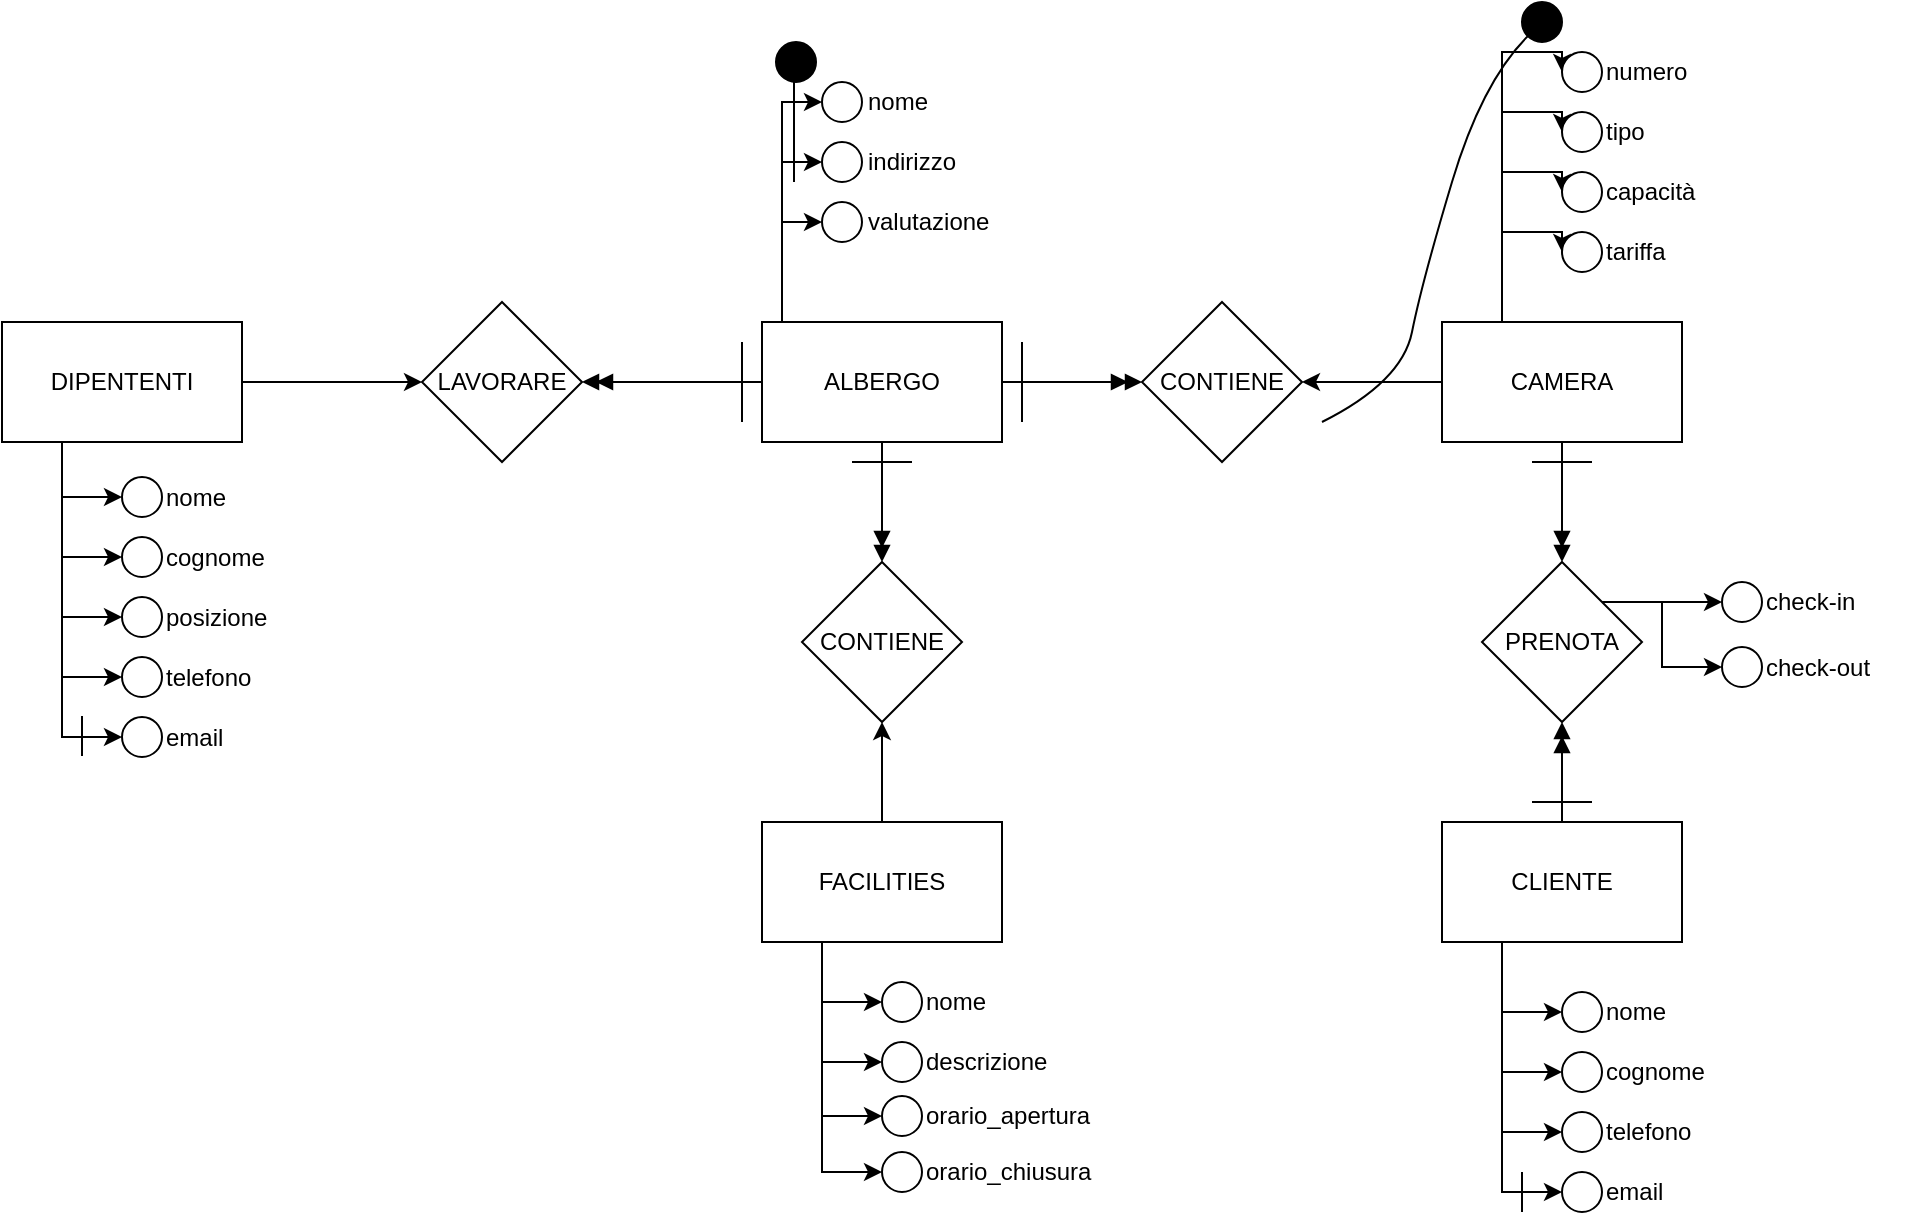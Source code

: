 <mxfile version="24.0.4" type="device">
  <diagram name="Pagina-1" id="lk-OH2nAd6VcckS-gfQF">
    <mxGraphModel dx="2427" dy="967" grid="1" gridSize="10" guides="1" tooltips="1" connect="1" arrows="1" fold="1" page="1" pageScale="1" pageWidth="827" pageHeight="1169" math="0" shadow="0">
      <root>
        <mxCell id="0" />
        <mxCell id="1" parent="0" />
        <mxCell id="M5AuZvBzM9_U9Xt27ztr-15" style="edgeStyle=orthogonalEdgeStyle;rounded=0;orthogonalLoop=1;jettySize=auto;html=1;exitX=0;exitY=0.5;exitDx=0;exitDy=0;entryX=1;entryY=0.5;entryDx=0;entryDy=0;" parent="1" source="M5AuZvBzM9_U9Xt27ztr-2" target="M5AuZvBzM9_U9Xt27ztr-11" edge="1">
          <mxGeometry relative="1" as="geometry" />
        </mxCell>
        <mxCell id="M5AuZvBzM9_U9Xt27ztr-26" style="edgeStyle=orthogonalEdgeStyle;rounded=0;orthogonalLoop=1;jettySize=auto;html=1;exitX=0.5;exitY=1;exitDx=0;exitDy=0;entryX=0.5;entryY=0;entryDx=0;entryDy=0;endArrow=doubleBlock;endFill=1;" parent="1" source="M5AuZvBzM9_U9Xt27ztr-2" target="M5AuZvBzM9_U9Xt27ztr-7" edge="1">
          <mxGeometry relative="1" as="geometry" />
        </mxCell>
        <mxCell id="M5AuZvBzM9_U9Xt27ztr-47" style="edgeStyle=orthogonalEdgeStyle;rounded=0;orthogonalLoop=1;jettySize=auto;html=1;exitX=0.25;exitY=0;exitDx=0;exitDy=0;entryX=0;entryY=0.5;entryDx=0;entryDy=0;" parent="1" source="M5AuZvBzM9_U9Xt27ztr-2" target="M5AuZvBzM9_U9Xt27ztr-41" edge="1">
          <mxGeometry relative="1" as="geometry">
            <Array as="points">
              <mxPoint x="240" y="125" />
            </Array>
          </mxGeometry>
        </mxCell>
        <mxCell id="M5AuZvBzM9_U9Xt27ztr-48" style="edgeStyle=orthogonalEdgeStyle;rounded=0;orthogonalLoop=1;jettySize=auto;html=1;exitX=0.25;exitY=0;exitDx=0;exitDy=0;entryX=0;entryY=0.5;entryDx=0;entryDy=0;" parent="1" source="M5AuZvBzM9_U9Xt27ztr-2" target="M5AuZvBzM9_U9Xt27ztr-40" edge="1">
          <mxGeometry relative="1" as="geometry">
            <Array as="points">
              <mxPoint x="240" y="95" />
            </Array>
          </mxGeometry>
        </mxCell>
        <mxCell id="M5AuZvBzM9_U9Xt27ztr-49" style="edgeStyle=orthogonalEdgeStyle;rounded=0;orthogonalLoop=1;jettySize=auto;html=1;exitX=0.25;exitY=0;exitDx=0;exitDy=0;entryX=0;entryY=0.5;entryDx=0;entryDy=0;" parent="1" source="M5AuZvBzM9_U9Xt27ztr-2" target="M5AuZvBzM9_U9Xt27ztr-39" edge="1">
          <mxGeometry relative="1" as="geometry">
            <Array as="points">
              <mxPoint x="240" y="65" />
            </Array>
          </mxGeometry>
        </mxCell>
        <mxCell id="M5AuZvBzM9_U9Xt27ztr-50" style="edgeStyle=orthogonalEdgeStyle;rounded=0;orthogonalLoop=1;jettySize=auto;html=1;exitX=0.25;exitY=0;exitDx=0;exitDy=0;entryX=0;entryY=0.5;entryDx=0;entryDy=0;" parent="1" source="M5AuZvBzM9_U9Xt27ztr-2" target="M5AuZvBzM9_U9Xt27ztr-45" edge="1">
          <mxGeometry relative="1" as="geometry">
            <Array as="points">
              <mxPoint x="240" y="35" />
            </Array>
          </mxGeometry>
        </mxCell>
        <mxCell id="M5AuZvBzM9_U9Xt27ztr-2" value="CAMERA" style="rounded=0;whiteSpace=wrap;html=1;" parent="1" vertex="1">
          <mxGeometry x="210" y="170" width="120" height="60" as="geometry" />
        </mxCell>
        <mxCell id="M5AuZvBzM9_U9Xt27ztr-27" style="edgeStyle=orthogonalEdgeStyle;rounded=0;orthogonalLoop=1;jettySize=auto;html=1;exitX=0.5;exitY=0;exitDx=0;exitDy=0;entryX=0.5;entryY=1;entryDx=0;entryDy=0;endArrow=doubleBlock;endFill=1;" parent="1" source="M5AuZvBzM9_U9Xt27ztr-4" target="M5AuZvBzM9_U9Xt27ztr-7" edge="1">
          <mxGeometry relative="1" as="geometry" />
        </mxCell>
        <mxCell id="M5AuZvBzM9_U9Xt27ztr-65" style="edgeStyle=orthogonalEdgeStyle;rounded=0;orthogonalLoop=1;jettySize=auto;html=1;exitX=0.25;exitY=1;exitDx=0;exitDy=0;entryX=0;entryY=0.5;entryDx=0;entryDy=0;" parent="1" source="M5AuZvBzM9_U9Xt27ztr-4" target="M5AuZvBzM9_U9Xt27ztr-61" edge="1">
          <mxGeometry relative="1" as="geometry" />
        </mxCell>
        <mxCell id="M5AuZvBzM9_U9Xt27ztr-66" style="edgeStyle=orthogonalEdgeStyle;rounded=0;orthogonalLoop=1;jettySize=auto;html=1;exitX=0.25;exitY=1;exitDx=0;exitDy=0;entryX=0;entryY=0.5;entryDx=0;entryDy=0;" parent="1" source="M5AuZvBzM9_U9Xt27ztr-4" target="M5AuZvBzM9_U9Xt27ztr-57" edge="1">
          <mxGeometry relative="1" as="geometry" />
        </mxCell>
        <mxCell id="M5AuZvBzM9_U9Xt27ztr-67" style="edgeStyle=orthogonalEdgeStyle;rounded=0;orthogonalLoop=1;jettySize=auto;html=1;exitX=0.25;exitY=1;exitDx=0;exitDy=0;entryX=0;entryY=0.5;entryDx=0;entryDy=0;" parent="1" source="M5AuZvBzM9_U9Xt27ztr-4" target="M5AuZvBzM9_U9Xt27ztr-58" edge="1">
          <mxGeometry relative="1" as="geometry" />
        </mxCell>
        <mxCell id="M5AuZvBzM9_U9Xt27ztr-68" style="edgeStyle=orthogonalEdgeStyle;rounded=0;orthogonalLoop=1;jettySize=auto;html=1;exitX=0.25;exitY=1;exitDx=0;exitDy=0;entryX=0;entryY=0.5;entryDx=0;entryDy=0;" parent="1" source="M5AuZvBzM9_U9Xt27ztr-4" target="M5AuZvBzM9_U9Xt27ztr-63" edge="1">
          <mxGeometry relative="1" as="geometry" />
        </mxCell>
        <mxCell id="M5AuZvBzM9_U9Xt27ztr-4" value="CLIENTE" style="rounded=0;whiteSpace=wrap;html=1;" parent="1" vertex="1">
          <mxGeometry x="210" y="420" width="120" height="60" as="geometry" />
        </mxCell>
        <mxCell id="M5AuZvBzM9_U9Xt27ztr-25" style="edgeStyle=orthogonalEdgeStyle;rounded=0;orthogonalLoop=1;jettySize=auto;html=1;exitX=0.5;exitY=0;exitDx=0;exitDy=0;entryX=0.5;entryY=1;entryDx=0;entryDy=0;" parent="1" source="M5AuZvBzM9_U9Xt27ztr-5" target="M5AuZvBzM9_U9Xt27ztr-18" edge="1">
          <mxGeometry relative="1" as="geometry" />
        </mxCell>
        <mxCell id="M5AuZvBzM9_U9Xt27ztr-90" style="edgeStyle=orthogonalEdgeStyle;rounded=0;orthogonalLoop=1;jettySize=auto;html=1;exitX=0.25;exitY=1;exitDx=0;exitDy=0;entryX=0;entryY=0.5;entryDx=0;entryDy=0;" parent="1" source="M5AuZvBzM9_U9Xt27ztr-5" target="M5AuZvBzM9_U9Xt27ztr-84" edge="1">
          <mxGeometry relative="1" as="geometry" />
        </mxCell>
        <mxCell id="M5AuZvBzM9_U9Xt27ztr-91" style="edgeStyle=orthogonalEdgeStyle;rounded=0;orthogonalLoop=1;jettySize=auto;html=1;exitX=0.25;exitY=1;exitDx=0;exitDy=0;entryX=0;entryY=0.5;entryDx=0;entryDy=0;" parent="1" source="M5AuZvBzM9_U9Xt27ztr-5" target="M5AuZvBzM9_U9Xt27ztr-85" edge="1">
          <mxGeometry relative="1" as="geometry" />
        </mxCell>
        <mxCell id="M5AuZvBzM9_U9Xt27ztr-92" style="edgeStyle=orthogonalEdgeStyle;rounded=0;orthogonalLoop=1;jettySize=auto;html=1;exitX=0.25;exitY=1;exitDx=0;exitDy=0;entryX=0;entryY=0.5;entryDx=0;entryDy=0;" parent="1" source="M5AuZvBzM9_U9Xt27ztr-5" target="M5AuZvBzM9_U9Xt27ztr-88" edge="1">
          <mxGeometry relative="1" as="geometry" />
        </mxCell>
        <mxCell id="M5AuZvBzM9_U9Xt27ztr-95" style="edgeStyle=orthogonalEdgeStyle;rounded=0;orthogonalLoop=1;jettySize=auto;html=1;exitX=0.25;exitY=1;exitDx=0;exitDy=0;entryX=0;entryY=0.5;entryDx=0;entryDy=0;" parent="1" source="M5AuZvBzM9_U9Xt27ztr-5" target="M5AuZvBzM9_U9Xt27ztr-93" edge="1">
          <mxGeometry relative="1" as="geometry" />
        </mxCell>
        <mxCell id="M5AuZvBzM9_U9Xt27ztr-5" value="FACILITIES" style="rounded=0;whiteSpace=wrap;html=1;" parent="1" vertex="1">
          <mxGeometry x="-130" y="420" width="120" height="60" as="geometry" />
        </mxCell>
        <mxCell id="M5AuZvBzM9_U9Xt27ztr-14" style="edgeStyle=orthogonalEdgeStyle;rounded=0;orthogonalLoop=1;jettySize=auto;html=1;exitX=1;exitY=0.5;exitDx=0;exitDy=0;entryX=0;entryY=0.5;entryDx=0;entryDy=0;endArrow=doubleBlock;endFill=1;" parent="1" source="M5AuZvBzM9_U9Xt27ztr-6" target="M5AuZvBzM9_U9Xt27ztr-11" edge="1">
          <mxGeometry relative="1" as="geometry" />
        </mxCell>
        <mxCell id="M5AuZvBzM9_U9Xt27ztr-20" style="edgeStyle=orthogonalEdgeStyle;rounded=0;orthogonalLoop=1;jettySize=auto;html=1;exitX=0;exitY=0.5;exitDx=0;exitDy=0;entryX=1;entryY=0.5;entryDx=0;entryDy=0;endArrow=doubleBlock;endFill=1;" parent="1" source="M5AuZvBzM9_U9Xt27ztr-6" target="M5AuZvBzM9_U9Xt27ztr-19" edge="1">
          <mxGeometry relative="1" as="geometry" />
        </mxCell>
        <mxCell id="M5AuZvBzM9_U9Xt27ztr-23" style="edgeStyle=orthogonalEdgeStyle;rounded=0;orthogonalLoop=1;jettySize=auto;html=1;exitX=0.5;exitY=1;exitDx=0;exitDy=0;entryX=0.5;entryY=0;entryDx=0;entryDy=0;endArrow=doubleBlock;endFill=1;" parent="1" source="M5AuZvBzM9_U9Xt27ztr-6" target="M5AuZvBzM9_U9Xt27ztr-18" edge="1">
          <mxGeometry relative="1" as="geometry" />
        </mxCell>
        <mxCell id="M5AuZvBzM9_U9Xt27ztr-33" style="edgeStyle=orthogonalEdgeStyle;rounded=0;orthogonalLoop=1;jettySize=auto;html=1;exitX=0.25;exitY=0;exitDx=0;exitDy=0;entryX=0;entryY=0.5;entryDx=0;entryDy=0;" parent="1" source="M5AuZvBzM9_U9Xt27ztr-6" target="M5AuZvBzM9_U9Xt27ztr-32" edge="1">
          <mxGeometry relative="1" as="geometry">
            <Array as="points">
              <mxPoint x="-120" y="170" />
              <mxPoint x="-120" y="120" />
            </Array>
          </mxGeometry>
        </mxCell>
        <mxCell id="M5AuZvBzM9_U9Xt27ztr-34" style="edgeStyle=orthogonalEdgeStyle;rounded=0;orthogonalLoop=1;jettySize=auto;html=1;exitX=0.25;exitY=0;exitDx=0;exitDy=0;entryX=0;entryY=0.5;entryDx=0;entryDy=0;" parent="1" source="M5AuZvBzM9_U9Xt27ztr-6" target="M5AuZvBzM9_U9Xt27ztr-31" edge="1">
          <mxGeometry relative="1" as="geometry">
            <Array as="points">
              <mxPoint x="-120" y="170" />
              <mxPoint x="-120" y="90" />
            </Array>
          </mxGeometry>
        </mxCell>
        <mxCell id="M5AuZvBzM9_U9Xt27ztr-35" style="edgeStyle=orthogonalEdgeStyle;rounded=0;orthogonalLoop=1;jettySize=auto;html=1;exitX=0.25;exitY=0;exitDx=0;exitDy=0;entryX=0;entryY=0.5;entryDx=0;entryDy=0;" parent="1" source="M5AuZvBzM9_U9Xt27ztr-6" target="M5AuZvBzM9_U9Xt27ztr-30" edge="1">
          <mxGeometry relative="1" as="geometry">
            <Array as="points">
              <mxPoint x="-120" y="170" />
              <mxPoint x="-120" y="60" />
            </Array>
          </mxGeometry>
        </mxCell>
        <mxCell id="M5AuZvBzM9_U9Xt27ztr-6" value="ALBERGO" style="rounded=0;whiteSpace=wrap;html=1;" parent="1" vertex="1">
          <mxGeometry x="-130" y="170" width="120" height="60" as="geometry" />
        </mxCell>
        <mxCell id="M5AuZvBzM9_U9Xt27ztr-54" style="edgeStyle=orthogonalEdgeStyle;rounded=0;orthogonalLoop=1;jettySize=auto;html=1;exitX=1;exitY=0;exitDx=0;exitDy=0;entryX=0;entryY=0.5;entryDx=0;entryDy=0;" parent="1" source="M5AuZvBzM9_U9Xt27ztr-7" target="M5AuZvBzM9_U9Xt27ztr-51" edge="1">
          <mxGeometry relative="1" as="geometry">
            <Array as="points">
              <mxPoint x="340" y="310" />
              <mxPoint x="340" y="310" />
            </Array>
          </mxGeometry>
        </mxCell>
        <mxCell id="M5AuZvBzM9_U9Xt27ztr-55" style="edgeStyle=orthogonalEdgeStyle;rounded=0;orthogonalLoop=1;jettySize=auto;html=1;exitX=1;exitY=0;exitDx=0;exitDy=0;entryX=0;entryY=0.5;entryDx=0;entryDy=0;" parent="1" source="M5AuZvBzM9_U9Xt27ztr-7" target="M5AuZvBzM9_U9Xt27ztr-52" edge="1">
          <mxGeometry relative="1" as="geometry">
            <Array as="points">
              <mxPoint x="320" y="310" />
              <mxPoint x="320" y="342" />
            </Array>
          </mxGeometry>
        </mxCell>
        <mxCell id="M5AuZvBzM9_U9Xt27ztr-7" value="PRENOTA" style="rhombus;whiteSpace=wrap;html=1;" parent="1" vertex="1">
          <mxGeometry x="230" y="290" width="80" height="80" as="geometry" />
        </mxCell>
        <mxCell id="M5AuZvBzM9_U9Xt27ztr-11" value="CONTIENE" style="rhombus;whiteSpace=wrap;html=1;" parent="1" vertex="1">
          <mxGeometry x="60" y="160" width="80" height="80" as="geometry" />
        </mxCell>
        <mxCell id="M5AuZvBzM9_U9Xt27ztr-16" value="" style="endArrow=none;html=1;rounded=0;" parent="1" edge="1">
          <mxGeometry width="50" height="50" relative="1" as="geometry">
            <mxPoint y="220" as="sourcePoint" />
            <mxPoint y="180" as="targetPoint" />
          </mxGeometry>
        </mxCell>
        <mxCell id="M5AuZvBzM9_U9Xt27ztr-21" style="edgeStyle=orthogonalEdgeStyle;rounded=0;orthogonalLoop=1;jettySize=auto;html=1;exitX=1;exitY=0.5;exitDx=0;exitDy=0;entryX=0;entryY=0.5;entryDx=0;entryDy=0;" parent="1" source="M5AuZvBzM9_U9Xt27ztr-17" target="M5AuZvBzM9_U9Xt27ztr-19" edge="1">
          <mxGeometry relative="1" as="geometry" />
        </mxCell>
        <mxCell id="M5AuZvBzM9_U9Xt27ztr-75" style="edgeStyle=orthogonalEdgeStyle;rounded=0;orthogonalLoop=1;jettySize=auto;html=1;exitX=0.25;exitY=1;exitDx=0;exitDy=0;entryX=0;entryY=0.5;entryDx=0;entryDy=0;" parent="1" source="M5AuZvBzM9_U9Xt27ztr-17" target="M5AuZvBzM9_U9Xt27ztr-69" edge="1">
          <mxGeometry relative="1" as="geometry" />
        </mxCell>
        <mxCell id="M5AuZvBzM9_U9Xt27ztr-76" style="edgeStyle=orthogonalEdgeStyle;rounded=0;orthogonalLoop=1;jettySize=auto;html=1;exitX=0.25;exitY=1;exitDx=0;exitDy=0;entryX=0;entryY=0.5;entryDx=0;entryDy=0;" parent="1" source="M5AuZvBzM9_U9Xt27ztr-17" target="M5AuZvBzM9_U9Xt27ztr-70" edge="1">
          <mxGeometry relative="1" as="geometry" />
        </mxCell>
        <mxCell id="M5AuZvBzM9_U9Xt27ztr-77" style="edgeStyle=orthogonalEdgeStyle;rounded=0;orthogonalLoop=1;jettySize=auto;html=1;exitX=0.25;exitY=1;exitDx=0;exitDy=0;entryX=0;entryY=0.5;entryDx=0;entryDy=0;" parent="1" source="M5AuZvBzM9_U9Xt27ztr-17" target="M5AuZvBzM9_U9Xt27ztr-73" edge="1">
          <mxGeometry relative="1" as="geometry" />
        </mxCell>
        <mxCell id="M5AuZvBzM9_U9Xt27ztr-82" style="edgeStyle=orthogonalEdgeStyle;rounded=0;orthogonalLoop=1;jettySize=auto;html=1;exitX=0.25;exitY=1;exitDx=0;exitDy=0;entryX=0;entryY=0.5;entryDx=0;entryDy=0;" parent="1" source="M5AuZvBzM9_U9Xt27ztr-17" target="M5AuZvBzM9_U9Xt27ztr-78" edge="1">
          <mxGeometry relative="1" as="geometry" />
        </mxCell>
        <mxCell id="M5AuZvBzM9_U9Xt27ztr-83" style="edgeStyle=orthogonalEdgeStyle;rounded=0;orthogonalLoop=1;jettySize=auto;html=1;exitX=0.25;exitY=1;exitDx=0;exitDy=0;entryX=0;entryY=0.5;entryDx=0;entryDy=0;" parent="1" source="M5AuZvBzM9_U9Xt27ztr-17" target="M5AuZvBzM9_U9Xt27ztr-80" edge="1">
          <mxGeometry relative="1" as="geometry" />
        </mxCell>
        <mxCell id="M5AuZvBzM9_U9Xt27ztr-17" value="DIPENTENTI" style="rounded=0;whiteSpace=wrap;html=1;" parent="1" vertex="1">
          <mxGeometry x="-510" y="170" width="120" height="60" as="geometry" />
        </mxCell>
        <mxCell id="M5AuZvBzM9_U9Xt27ztr-18" value="CONTIENE" style="rhombus;whiteSpace=wrap;html=1;" parent="1" vertex="1">
          <mxGeometry x="-110" y="290" width="80" height="80" as="geometry" />
        </mxCell>
        <mxCell id="M5AuZvBzM9_U9Xt27ztr-19" value="LAVORARE" style="rhombus;whiteSpace=wrap;html=1;" parent="1" vertex="1">
          <mxGeometry x="-300" y="160" width="80" height="80" as="geometry" />
        </mxCell>
        <mxCell id="M5AuZvBzM9_U9Xt27ztr-22" value="" style="endArrow=none;html=1;rounded=0;" parent="1" edge="1">
          <mxGeometry width="50" height="50" relative="1" as="geometry">
            <mxPoint x="-140" y="220" as="sourcePoint" />
            <mxPoint x="-140" y="180" as="targetPoint" />
          </mxGeometry>
        </mxCell>
        <mxCell id="M5AuZvBzM9_U9Xt27ztr-24" value="" style="endArrow=none;html=1;rounded=0;" parent="1" edge="1">
          <mxGeometry width="50" height="50" relative="1" as="geometry">
            <mxPoint x="-55" y="240" as="sourcePoint" />
            <mxPoint x="-85" y="240" as="targetPoint" />
          </mxGeometry>
        </mxCell>
        <mxCell id="M5AuZvBzM9_U9Xt27ztr-28" value="" style="endArrow=none;html=1;rounded=0;" parent="1" edge="1">
          <mxGeometry width="50" height="50" relative="1" as="geometry">
            <mxPoint x="285" y="410" as="sourcePoint" />
            <mxPoint x="255" y="410" as="targetPoint" />
          </mxGeometry>
        </mxCell>
        <mxCell id="M5AuZvBzM9_U9Xt27ztr-29" value="" style="endArrow=none;html=1;rounded=0;" parent="1" edge="1">
          <mxGeometry width="50" height="50" relative="1" as="geometry">
            <mxPoint x="285" y="240" as="sourcePoint" />
            <mxPoint x="255" y="240" as="targetPoint" />
          </mxGeometry>
        </mxCell>
        <mxCell id="M5AuZvBzM9_U9Xt27ztr-30" value="" style="ellipse;whiteSpace=wrap;html=1;aspect=fixed;" parent="1" vertex="1">
          <mxGeometry x="-100" y="50" width="20" height="20" as="geometry" />
        </mxCell>
        <mxCell id="M5AuZvBzM9_U9Xt27ztr-31" value="" style="ellipse;whiteSpace=wrap;html=1;aspect=fixed;" parent="1" vertex="1">
          <mxGeometry x="-100" y="80" width="20" height="20" as="geometry" />
        </mxCell>
        <mxCell id="M5AuZvBzM9_U9Xt27ztr-32" value="" style="ellipse;whiteSpace=wrap;html=1;aspect=fixed;" parent="1" vertex="1">
          <mxGeometry x="-100" y="110" width="20" height="20" as="geometry" />
        </mxCell>
        <mxCell id="M5AuZvBzM9_U9Xt27ztr-36" value="nome" style="text;html=1;align=left;verticalAlign=middle;resizable=0;points=[];autosize=1;strokeColor=none;fillColor=none;" parent="1" vertex="1">
          <mxGeometry x="-79" y="45" width="50" height="30" as="geometry" />
        </mxCell>
        <mxCell id="M5AuZvBzM9_U9Xt27ztr-37" value="indirizzo&lt;span style=&quot;color: rgba(0, 0, 0, 0); font-family: monospace; font-size: 0px;&quot;&gt;%3CmxGraphModel%3E%3Croot%3E%3CmxCell%20id%3D%220%22%2F%3E%3CmxCell%20id%3D%221%22%20parent%3D%220%22%2F%3E%3CmxCell%20id%3D%222%22%20value%3D%22nome%22%20style%3D%22text%3Bhtml%3D1%3Balign%3Dleft%3BverticalAlign%3Dmiddle%3Bresizable%3D0%3Bpoints%3D%5B%5D%3Bautosize%3D1%3BstrokeColor%3Dnone%3BfillColor%3Dnone%3B%22%20vertex%3D%221%22%20parent%3D%221%22%3E%3CmxGeometry%20x%3D%22-70%22%20y%3D%2245%22%20width%3D%2250%22%20height%3D%2230%22%20as%3D%22geometry%22%2F%3E%3C%2FmxCell%3E%3C%2Froot%3E%3C%2FmxGraphModel%3E&lt;/span&gt;" style="text;html=1;align=left;verticalAlign=middle;resizable=0;points=[];autosize=1;strokeColor=none;fillColor=none;" parent="1" vertex="1">
          <mxGeometry x="-79" y="75" width="70" height="30" as="geometry" />
        </mxCell>
        <mxCell id="M5AuZvBzM9_U9Xt27ztr-38" value="valutazione" style="text;html=1;align=left;verticalAlign=middle;resizable=0;points=[];autosize=1;strokeColor=none;fillColor=none;" parent="1" vertex="1">
          <mxGeometry x="-79" y="105" width="80" height="30" as="geometry" />
        </mxCell>
        <mxCell id="M5AuZvBzM9_U9Xt27ztr-39" value="" style="ellipse;whiteSpace=wrap;html=1;aspect=fixed;" parent="1" vertex="1">
          <mxGeometry x="270" y="65" width="20" height="20" as="geometry" />
        </mxCell>
        <mxCell id="M5AuZvBzM9_U9Xt27ztr-40" value="" style="ellipse;whiteSpace=wrap;html=1;aspect=fixed;" parent="1" vertex="1">
          <mxGeometry x="270" y="95" width="20" height="20" as="geometry" />
        </mxCell>
        <mxCell id="M5AuZvBzM9_U9Xt27ztr-41" value="" style="ellipse;whiteSpace=wrap;html=1;aspect=fixed;" parent="1" vertex="1">
          <mxGeometry x="270" y="125" width="20" height="20" as="geometry" />
        </mxCell>
        <mxCell id="M5AuZvBzM9_U9Xt27ztr-42" value="tipo" style="text;html=1;align=left;verticalAlign=middle;resizable=0;points=[];autosize=1;strokeColor=none;fillColor=none;" parent="1" vertex="1">
          <mxGeometry x="290" y="60" width="40" height="30" as="geometry" />
        </mxCell>
        <mxCell id="M5AuZvBzM9_U9Xt27ztr-43" value="capacità" style="text;html=1;align=left;verticalAlign=middle;resizable=0;points=[];autosize=1;strokeColor=none;fillColor=none;" parent="1" vertex="1">
          <mxGeometry x="290" y="90" width="70" height="30" as="geometry" />
        </mxCell>
        <mxCell id="M5AuZvBzM9_U9Xt27ztr-44" value="tariffa" style="text;html=1;align=left;verticalAlign=middle;resizable=0;points=[];autosize=1;strokeColor=none;fillColor=none;" parent="1" vertex="1">
          <mxGeometry x="290" y="120" width="50" height="30" as="geometry" />
        </mxCell>
        <mxCell id="M5AuZvBzM9_U9Xt27ztr-45" value="" style="ellipse;whiteSpace=wrap;html=1;aspect=fixed;" parent="1" vertex="1">
          <mxGeometry x="270" y="35" width="20" height="20" as="geometry" />
        </mxCell>
        <mxCell id="M5AuZvBzM9_U9Xt27ztr-46" value="numero" style="text;html=1;align=left;verticalAlign=middle;resizable=0;points=[];autosize=1;strokeColor=none;fillColor=none;" parent="1" vertex="1">
          <mxGeometry x="290" y="30" width="60" height="30" as="geometry" />
        </mxCell>
        <mxCell id="M5AuZvBzM9_U9Xt27ztr-51" value="" style="ellipse;whiteSpace=wrap;html=1;aspect=fixed;" parent="1" vertex="1">
          <mxGeometry x="350" y="300" width="20" height="20" as="geometry" />
        </mxCell>
        <mxCell id="M5AuZvBzM9_U9Xt27ztr-52" value="" style="ellipse;whiteSpace=wrap;html=1;aspect=fixed;" parent="1" vertex="1">
          <mxGeometry x="350" y="332.5" width="20" height="20" as="geometry" />
        </mxCell>
        <mxCell id="M5AuZvBzM9_U9Xt27ztr-53" value="check-out" style="text;html=1;align=left;verticalAlign=middle;resizable=0;points=[];autosize=1;strokeColor=none;fillColor=none;" parent="1" vertex="1">
          <mxGeometry x="370" y="327.5" width="80" height="30" as="geometry" />
        </mxCell>
        <mxCell id="M5AuZvBzM9_U9Xt27ztr-56" value="check-in" style="text;html=1;align=left;verticalAlign=middle;resizable=0;points=[];autosize=1;strokeColor=none;fillColor=none;" parent="1" vertex="1">
          <mxGeometry x="370" y="295" width="70" height="30" as="geometry" />
        </mxCell>
        <mxCell id="M5AuZvBzM9_U9Xt27ztr-57" value="" style="ellipse;whiteSpace=wrap;html=1;aspect=fixed;" parent="1" vertex="1">
          <mxGeometry x="270" y="535" width="20" height="20" as="geometry" />
        </mxCell>
        <mxCell id="M5AuZvBzM9_U9Xt27ztr-58" value="" style="ellipse;whiteSpace=wrap;html=1;aspect=fixed;" parent="1" vertex="1">
          <mxGeometry x="270" y="565" width="20" height="20" as="geometry" />
        </mxCell>
        <mxCell id="M5AuZvBzM9_U9Xt27ztr-59" value="cognome" style="text;html=1;align=left;verticalAlign=middle;resizable=0;points=[];autosize=1;strokeColor=none;fillColor=none;" parent="1" vertex="1">
          <mxGeometry x="290" y="530" width="70" height="30" as="geometry" />
        </mxCell>
        <mxCell id="M5AuZvBzM9_U9Xt27ztr-60" value="telefono" style="text;html=1;align=left;verticalAlign=middle;resizable=0;points=[];autosize=1;strokeColor=none;fillColor=none;" parent="1" vertex="1">
          <mxGeometry x="290" y="560" width="70" height="30" as="geometry" />
        </mxCell>
        <mxCell id="M5AuZvBzM9_U9Xt27ztr-61" value="" style="ellipse;whiteSpace=wrap;html=1;aspect=fixed;" parent="1" vertex="1">
          <mxGeometry x="270" y="505" width="20" height="20" as="geometry" />
        </mxCell>
        <mxCell id="M5AuZvBzM9_U9Xt27ztr-62" value="nome" style="text;html=1;align=left;verticalAlign=middle;resizable=0;points=[];autosize=1;strokeColor=none;fillColor=none;" parent="1" vertex="1">
          <mxGeometry x="290" y="500" width="50" height="30" as="geometry" />
        </mxCell>
        <mxCell id="M5AuZvBzM9_U9Xt27ztr-63" value="" style="ellipse;whiteSpace=wrap;html=1;aspect=fixed;" parent="1" vertex="1">
          <mxGeometry x="270" y="595" width="20" height="20" as="geometry" />
        </mxCell>
        <mxCell id="M5AuZvBzM9_U9Xt27ztr-64" value="email" style="text;html=1;align=left;verticalAlign=middle;resizable=0;points=[];autosize=1;strokeColor=none;fillColor=none;" parent="1" vertex="1">
          <mxGeometry x="290" y="590" width="50" height="30" as="geometry" />
        </mxCell>
        <mxCell id="M5AuZvBzM9_U9Xt27ztr-69" value="" style="ellipse;whiteSpace=wrap;html=1;aspect=fixed;" parent="1" vertex="1">
          <mxGeometry x="-450" y="247.5" width="20" height="20" as="geometry" />
        </mxCell>
        <mxCell id="M5AuZvBzM9_U9Xt27ztr-70" value="" style="ellipse;whiteSpace=wrap;html=1;aspect=fixed;" parent="1" vertex="1">
          <mxGeometry x="-450" y="277.5" width="20" height="20" as="geometry" />
        </mxCell>
        <mxCell id="M5AuZvBzM9_U9Xt27ztr-71" value="nome" style="text;html=1;align=left;verticalAlign=middle;resizable=0;points=[];autosize=1;strokeColor=none;fillColor=none;" parent="1" vertex="1">
          <mxGeometry x="-430" y="242.5" width="50" height="30" as="geometry" />
        </mxCell>
        <mxCell id="M5AuZvBzM9_U9Xt27ztr-72" value="cognome" style="text;html=1;align=left;verticalAlign=middle;resizable=0;points=[];autosize=1;strokeColor=none;fillColor=none;" parent="1" vertex="1">
          <mxGeometry x="-430" y="272.5" width="70" height="30" as="geometry" />
        </mxCell>
        <mxCell id="M5AuZvBzM9_U9Xt27ztr-73" value="" style="ellipse;whiteSpace=wrap;html=1;aspect=fixed;" parent="1" vertex="1">
          <mxGeometry x="-450" y="307.5" width="20" height="20" as="geometry" />
        </mxCell>
        <mxCell id="M5AuZvBzM9_U9Xt27ztr-74" value="posizione" style="text;html=1;align=left;verticalAlign=middle;resizable=0;points=[];autosize=1;strokeColor=none;fillColor=none;" parent="1" vertex="1">
          <mxGeometry x="-430" y="302.5" width="70" height="30" as="geometry" />
        </mxCell>
        <mxCell id="M5AuZvBzM9_U9Xt27ztr-78" value="" style="ellipse;whiteSpace=wrap;html=1;aspect=fixed;" parent="1" vertex="1">
          <mxGeometry x="-450" y="337.5" width="20" height="20" as="geometry" />
        </mxCell>
        <mxCell id="M5AuZvBzM9_U9Xt27ztr-79" value="telefono&lt;span style=&quot;color: rgba(0, 0, 0, 0); font-family: monospace; font-size: 0px;&quot;&gt;%3CmxGraphModel%3E%3Croot%3E%3CmxCell%20id%3D%220%22%2F%3E%3CmxCell%20id%3D%221%22%20parent%3D%220%22%2F%3E%3CmxCell%20id%3D%222%22%20value%3D%22%22%20style%3D%22ellipse%3BwhiteSpace%3Dwrap%3Bhtml%3D1%3Baspect%3Dfixed%3B%22%20vertex%3D%221%22%20parent%3D%221%22%3E%3CmxGeometry%20x%3D%22-450%22%20y%3D%22307.5%22%20width%3D%2220%22%20height%3D%2220%22%20as%3D%22geometry%22%2F%3E%3C%2FmxCell%3E%3CmxCell%20id%3D%223%22%20value%3D%22posizione%22%20style%3D%22text%3Bhtml%3D1%3Balign%3Dleft%3BverticalAlign%3Dmiddle%3Bresizable%3D0%3Bpoints%3D%5B%5D%3Bautosize%3D1%3BstrokeColor%3Dnone%3BfillColor%3Dnone%3B%22%20vertex%3D%221%22%20parent%3D%221%22%3E%3CmxGeometry%20x%3D%22-430%22%20y%3D%22302.5%22%20width%3D%2270%22%20height%3D%2230%22%20as%3D%22geometry%22%2F%3E%3C%2FmxCell%3E%3C%2Froot%3E%3C%2FmxGraphModel%3E&lt;/span&gt;" style="text;html=1;align=left;verticalAlign=middle;resizable=0;points=[];autosize=1;strokeColor=none;fillColor=none;" parent="1" vertex="1">
          <mxGeometry x="-430" y="332.5" width="70" height="30" as="geometry" />
        </mxCell>
        <mxCell id="M5AuZvBzM9_U9Xt27ztr-80" value="" style="ellipse;whiteSpace=wrap;html=1;aspect=fixed;" parent="1" vertex="1">
          <mxGeometry x="-450" y="367.5" width="20" height="20" as="geometry" />
        </mxCell>
        <mxCell id="M5AuZvBzM9_U9Xt27ztr-81" value="email" style="text;html=1;align=left;verticalAlign=middle;resizable=0;points=[];autosize=1;strokeColor=none;fillColor=none;" parent="1" vertex="1">
          <mxGeometry x="-430" y="362.5" width="50" height="30" as="geometry" />
        </mxCell>
        <mxCell id="M5AuZvBzM9_U9Xt27ztr-84" value="" style="ellipse;whiteSpace=wrap;html=1;aspect=fixed;" parent="1" vertex="1">
          <mxGeometry x="-70" y="500" width="20" height="20" as="geometry" />
        </mxCell>
        <mxCell id="M5AuZvBzM9_U9Xt27ztr-85" value="" style="ellipse;whiteSpace=wrap;html=1;aspect=fixed;" parent="1" vertex="1">
          <mxGeometry x="-70" y="530" width="20" height="20" as="geometry" />
        </mxCell>
        <mxCell id="M5AuZvBzM9_U9Xt27ztr-86" value="nome" style="text;html=1;align=left;verticalAlign=middle;resizable=0;points=[];autosize=1;strokeColor=none;fillColor=none;" parent="1" vertex="1">
          <mxGeometry x="-50" y="495" width="50" height="30" as="geometry" />
        </mxCell>
        <mxCell id="M5AuZvBzM9_U9Xt27ztr-87" value="descrizione" style="text;html=1;align=left;verticalAlign=middle;resizable=0;points=[];autosize=1;strokeColor=none;fillColor=none;" parent="1" vertex="1">
          <mxGeometry x="-50" y="525" width="80" height="30" as="geometry" />
        </mxCell>
        <mxCell id="M5AuZvBzM9_U9Xt27ztr-88" value="" style="ellipse;whiteSpace=wrap;html=1;aspect=fixed;" parent="1" vertex="1">
          <mxGeometry x="-70" y="557" width="20" height="20" as="geometry" />
        </mxCell>
        <mxCell id="M5AuZvBzM9_U9Xt27ztr-89" value="orario_apertura" style="text;html=1;align=left;verticalAlign=middle;resizable=0;points=[];autosize=1;strokeColor=none;fillColor=none;" parent="1" vertex="1">
          <mxGeometry x="-50" y="552" width="110" height="30" as="geometry" />
        </mxCell>
        <mxCell id="M5AuZvBzM9_U9Xt27ztr-93" value="" style="ellipse;whiteSpace=wrap;html=1;aspect=fixed;" parent="1" vertex="1">
          <mxGeometry x="-70" y="585" width="20" height="20" as="geometry" />
        </mxCell>
        <mxCell id="M5AuZvBzM9_U9Xt27ztr-94" value="orario_chiusura" style="text;html=1;align=left;verticalAlign=middle;resizable=0;points=[];autosize=1;strokeColor=none;fillColor=none;" parent="1" vertex="1">
          <mxGeometry x="-50" y="580" width="110" height="30" as="geometry" />
        </mxCell>
        <mxCell id="M5AuZvBzM9_U9Xt27ztr-96" value="" style="endArrow=none;html=1;rounded=0;" parent="1" edge="1">
          <mxGeometry width="50" height="50" relative="1" as="geometry">
            <mxPoint x="250" y="615" as="sourcePoint" />
            <mxPoint x="250" y="595" as="targetPoint" />
          </mxGeometry>
        </mxCell>
        <mxCell id="M5AuZvBzM9_U9Xt27ztr-97" value="" style="endArrow=none;html=1;rounded=0;" parent="1" edge="1">
          <mxGeometry width="50" height="50" relative="1" as="geometry">
            <mxPoint x="-470" y="387" as="sourcePoint" />
            <mxPoint x="-470" y="367" as="targetPoint" />
          </mxGeometry>
        </mxCell>
        <mxCell id="sy1ZNix-Lonua5stQmNR-1" value="" style="ellipse;whiteSpace=wrap;html=1;aspect=fixed;fillColor=#000000;" vertex="1" parent="1">
          <mxGeometry x="-123" y="30" width="20" height="20" as="geometry" />
        </mxCell>
        <mxCell id="sy1ZNix-Lonua5stQmNR-2" value="" style="endArrow=none;html=1;rounded=0;" edge="1" parent="1">
          <mxGeometry width="50" height="50" relative="1" as="geometry">
            <mxPoint x="-114" y="100" as="sourcePoint" />
            <mxPoint x="-114" y="50" as="targetPoint" />
          </mxGeometry>
        </mxCell>
        <mxCell id="sy1ZNix-Lonua5stQmNR-3" value="" style="ellipse;whiteSpace=wrap;html=1;aspect=fixed;fillColor=#000000;" vertex="1" parent="1">
          <mxGeometry x="250" y="10" width="20" height="20" as="geometry" />
        </mxCell>
        <mxCell id="sy1ZNix-Lonua5stQmNR-4" value="" style="curved=1;endArrow=none;html=1;rounded=0;endFill=0;" edge="1" parent="1" target="sy1ZNix-Lonua5stQmNR-3">
          <mxGeometry width="50" height="50" relative="1" as="geometry">
            <mxPoint x="150" y="220" as="sourcePoint" />
            <mxPoint x="300" y="130" as="targetPoint" />
            <Array as="points">
              <mxPoint x="190" y="200" />
              <mxPoint x="200" y="150" />
              <mxPoint x="230" y="50" />
            </Array>
          </mxGeometry>
        </mxCell>
      </root>
    </mxGraphModel>
  </diagram>
</mxfile>
